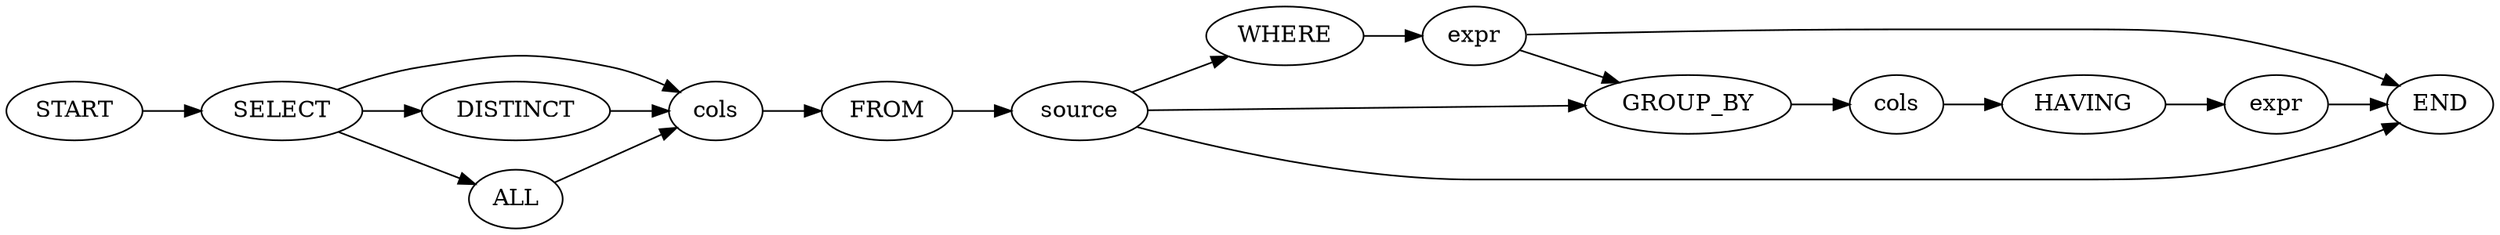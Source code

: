 # https://www.sqlite.org/syntaxdiagrams.html

digraph my_graph {

    # Draw graph from right to left
    rankdir="LR";

    START;
    SELECT [label=SELECT];
    SELECT_TARGET [label=cols];
    DISTINCT_SPECIFIER [label=DISTINCT];
    ALL_SPECIFIER [label=ALL];
    FROM [label=FROM];
    FROM_TARGET [label=source];
    WHERE [label=WHERE];
    WHERE_TARGET [label=expr];
    GROUPBY [label=GROUP_BY];
    GROUPBY_TARGET [label=cols];
    HAVING [label=HAVING];
    HAVING_TARGET [label=expr];
    END;

    START -> SELECT
    SELECT -> SELECT_TARGET
    SELECT -> DISTINCT_SPECIFIER -> SELECT_TARGET
    SELECT -> ALL_SPECIFIER -> SELECT_TARGET
        SELECT_TARGET -> FROM

    FROM -> FROM_TARGET
        FROM_TARGET -> END
        FROM_TARGET -> GROUPBY
        FROM_TARGET -> WHERE

    WHERE -> WHERE_TARGET
        WHERE_TARGET -> GROUPBY
        WHERE_TARGET -> END

    GROUPBY -> GROUPBY_TARGET
        GROUPBY_TARGET -> HAVING -> HAVING_TARGET -> END
}
